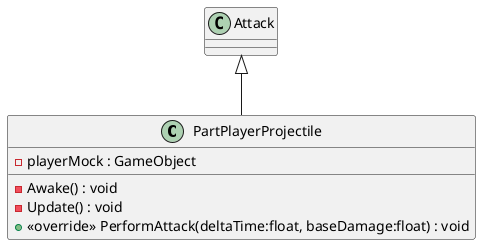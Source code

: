 @startuml
class PartPlayerProjectile {
    - playerMock : GameObject
    - Awake() : void
    - Update() : void
    + <<override>> PerformAttack(deltaTime:float, baseDamage:float) : void
}
Attack <|-- PartPlayerProjectile
@enduml
